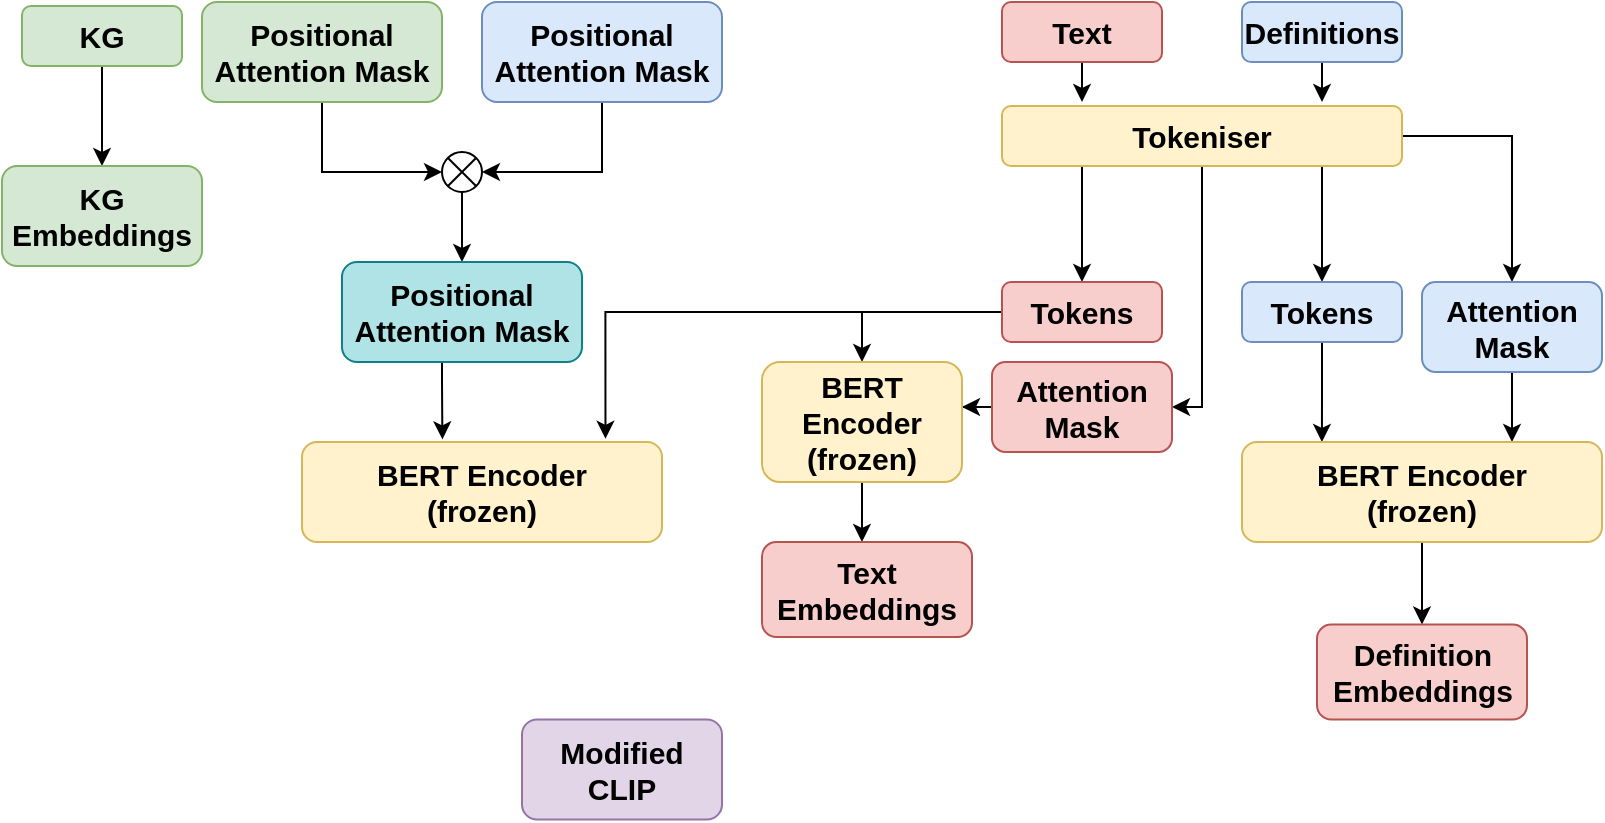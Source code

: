 <mxfile version="20.8.23" type="github">
  <diagram name="Page-1" id="fjar_nkzWUIpd5tAeYpq">
    <mxGraphModel dx="229" dy="140" grid="1" gridSize="10" guides="1" tooltips="1" connect="1" arrows="1" fold="1" page="1" pageScale="1" pageWidth="850" pageHeight="1100" math="0" shadow="0">
      <root>
        <mxCell id="0" />
        <mxCell id="1" parent="0" />
        <mxCell id="jYEkmaBmbolBZdS-Ya5m-19" style="edgeStyle=orthogonalEdgeStyle;rounded=0;orthogonalLoop=1;jettySize=auto;html=1;entryX=0.5;entryY=0;entryDx=0;entryDy=0;fontSize=15;" edge="1" parent="1" source="jYEkmaBmbolBZdS-Ya5m-2" target="jYEkmaBmbolBZdS-Ya5m-16">
          <mxGeometry relative="1" as="geometry">
            <Array as="points">
              <mxPoint x="670" y="120" />
              <mxPoint x="670" y="120" />
            </Array>
          </mxGeometry>
        </mxCell>
        <mxCell id="jYEkmaBmbolBZdS-Ya5m-20" style="edgeStyle=orthogonalEdgeStyle;rounded=0;orthogonalLoop=1;jettySize=auto;html=1;entryX=0.5;entryY=0;entryDx=0;entryDy=0;fontSize=15;" edge="1" parent="1" source="jYEkmaBmbolBZdS-Ya5m-2" target="jYEkmaBmbolBZdS-Ya5m-15">
          <mxGeometry relative="1" as="geometry" />
        </mxCell>
        <mxCell id="jYEkmaBmbolBZdS-Ya5m-35" style="edgeStyle=orthogonalEdgeStyle;rounded=0;orthogonalLoop=1;jettySize=auto;html=1;entryX=0.5;entryY=0;entryDx=0;entryDy=0;fontSize=15;" edge="1" parent="1" source="jYEkmaBmbolBZdS-Ya5m-2" target="jYEkmaBmbolBZdS-Ya5m-14">
          <mxGeometry relative="1" as="geometry">
            <Array as="points">
              <mxPoint x="550" y="130" />
              <mxPoint x="550" y="130" />
            </Array>
          </mxGeometry>
        </mxCell>
        <mxCell id="jYEkmaBmbolBZdS-Ya5m-67" style="edgeStyle=orthogonalEdgeStyle;rounded=0;orthogonalLoop=1;jettySize=auto;html=1;entryX=1;entryY=0.5;entryDx=0;entryDy=0;fontSize=15;" edge="1" parent="1" source="jYEkmaBmbolBZdS-Ya5m-2" target="jYEkmaBmbolBZdS-Ya5m-13">
          <mxGeometry relative="1" as="geometry">
            <Array as="points">
              <mxPoint x="610" y="233" />
            </Array>
          </mxGeometry>
        </mxCell>
        <mxCell id="jYEkmaBmbolBZdS-Ya5m-2" value="&lt;b&gt;&lt;font style=&quot;font-size: 15px;&quot;&gt;Tokeniser&lt;/font&gt;&lt;/b&gt;" style="rounded=1;whiteSpace=wrap;html=1;fontSize=15;fillColor=#fff2cc;strokeColor=#d6b656;" vertex="1" parent="1">
          <mxGeometry x="510" y="82" width="200" height="30" as="geometry" />
        </mxCell>
        <mxCell id="jYEkmaBmbolBZdS-Ya5m-12" style="edgeStyle=orthogonalEdgeStyle;rounded=0;orthogonalLoop=1;jettySize=auto;html=1;fontSize=15;" edge="1" parent="1" source="jYEkmaBmbolBZdS-Ya5m-3">
          <mxGeometry relative="1" as="geometry">
            <mxPoint x="550" y="80" as="targetPoint" />
          </mxGeometry>
        </mxCell>
        <mxCell id="jYEkmaBmbolBZdS-Ya5m-3" value="&lt;b&gt;&lt;font style=&quot;font-size: 15px;&quot;&gt;Text&lt;/font&gt;&lt;/b&gt;" style="rounded=1;whiteSpace=wrap;html=1;fontSize=15;fillColor=#f8cecc;strokeColor=#b85450;" vertex="1" parent="1">
          <mxGeometry x="510" y="30" width="80" height="30" as="geometry" />
        </mxCell>
        <mxCell id="jYEkmaBmbolBZdS-Ya5m-11" style="edgeStyle=orthogonalEdgeStyle;rounded=0;orthogonalLoop=1;jettySize=auto;html=1;fontSize=15;" edge="1" parent="1" source="jYEkmaBmbolBZdS-Ya5m-4">
          <mxGeometry relative="1" as="geometry">
            <mxPoint x="670" y="80" as="targetPoint" />
          </mxGeometry>
        </mxCell>
        <mxCell id="jYEkmaBmbolBZdS-Ya5m-4" value="&lt;b&gt;&lt;font style=&quot;font-size: 15px;&quot;&gt;Definitions&lt;/font&gt;&lt;/b&gt;" style="rounded=1;whiteSpace=wrap;html=1;fontSize=15;fillColor=#dae8fc;strokeColor=#6c8ebf;" vertex="1" parent="1">
          <mxGeometry x="630" y="30" width="80" height="30" as="geometry" />
        </mxCell>
        <mxCell id="jYEkmaBmbolBZdS-Ya5m-56" style="edgeStyle=orthogonalEdgeStyle;rounded=0;orthogonalLoop=1;jettySize=auto;html=1;entryX=0.5;entryY=0;entryDx=0;entryDy=0;fontSize=15;" edge="1" parent="1" source="jYEkmaBmbolBZdS-Ya5m-5" target="jYEkmaBmbolBZdS-Ya5m-26">
          <mxGeometry relative="1" as="geometry" />
        </mxCell>
        <mxCell id="jYEkmaBmbolBZdS-Ya5m-5" value="&lt;b&gt;&lt;font style=&quot;font-size: 15px;&quot;&gt;KG&lt;/font&gt;&lt;/b&gt;" style="rounded=1;whiteSpace=wrap;html=1;fontSize=15;fillColor=#d5e8d4;strokeColor=#82b366;" vertex="1" parent="1">
          <mxGeometry x="20" y="32" width="80" height="30" as="geometry" />
        </mxCell>
        <mxCell id="jYEkmaBmbolBZdS-Ya5m-71" style="edgeStyle=orthogonalEdgeStyle;rounded=0;orthogonalLoop=1;jettySize=auto;html=1;entryX=1;entryY=0.375;entryDx=0;entryDy=0;entryPerimeter=0;fontSize=15;" edge="1" parent="1" source="jYEkmaBmbolBZdS-Ya5m-13" target="jYEkmaBmbolBZdS-Ya5m-21">
          <mxGeometry relative="1" as="geometry" />
        </mxCell>
        <mxCell id="jYEkmaBmbolBZdS-Ya5m-13" value="&lt;b&gt;Attention&lt;br&gt;Mask&lt;/b&gt;" style="rounded=1;whiteSpace=wrap;html=1;fontSize=15;fillColor=#f8cecc;strokeColor=#b85450;" vertex="1" parent="1">
          <mxGeometry x="505" y="210" width="90" height="45" as="geometry" />
        </mxCell>
        <mxCell id="jYEkmaBmbolBZdS-Ya5m-45" style="edgeStyle=orthogonalEdgeStyle;rounded=0;orthogonalLoop=1;jettySize=auto;html=1;entryX=0.843;entryY=-0.032;entryDx=0;entryDy=0;entryPerimeter=0;fontSize=15;" edge="1" parent="1" source="jYEkmaBmbolBZdS-Ya5m-14" target="jYEkmaBmbolBZdS-Ya5m-37">
          <mxGeometry relative="1" as="geometry" />
        </mxCell>
        <mxCell id="jYEkmaBmbolBZdS-Ya5m-68" style="edgeStyle=orthogonalEdgeStyle;rounded=0;orthogonalLoop=1;jettySize=auto;html=1;entryX=0.5;entryY=0;entryDx=0;entryDy=0;fontSize=15;" edge="1" parent="1" source="jYEkmaBmbolBZdS-Ya5m-14" target="jYEkmaBmbolBZdS-Ya5m-21">
          <mxGeometry relative="1" as="geometry" />
        </mxCell>
        <mxCell id="jYEkmaBmbolBZdS-Ya5m-14" value="&lt;b&gt;Tokens&lt;/b&gt;" style="rounded=1;whiteSpace=wrap;html=1;fontSize=15;fillColor=#f8cecc;strokeColor=#b85450;" vertex="1" parent="1">
          <mxGeometry x="510" y="170" width="80" height="30" as="geometry" />
        </mxCell>
        <mxCell id="jYEkmaBmbolBZdS-Ya5m-43" style="edgeStyle=orthogonalEdgeStyle;rounded=0;orthogonalLoop=1;jettySize=auto;html=1;entryX=0.75;entryY=0;entryDx=0;entryDy=0;fontSize=15;" edge="1" parent="1" source="jYEkmaBmbolBZdS-Ya5m-15">
          <mxGeometry relative="1" as="geometry">
            <mxPoint x="765" y="250" as="targetPoint" />
          </mxGeometry>
        </mxCell>
        <mxCell id="jYEkmaBmbolBZdS-Ya5m-15" value="&lt;b&gt;Attention&lt;br&gt;Mask&lt;/b&gt;" style="rounded=1;whiteSpace=wrap;html=1;fontSize=15;fillColor=#dae8fc;strokeColor=#6c8ebf;" vertex="1" parent="1">
          <mxGeometry x="720" y="170" width="90" height="45" as="geometry" />
        </mxCell>
        <mxCell id="jYEkmaBmbolBZdS-Ya5m-42" style="edgeStyle=orthogonalEdgeStyle;rounded=0;orthogonalLoop=1;jettySize=auto;html=1;entryX=0.222;entryY=0;entryDx=0;entryDy=0;entryPerimeter=0;fontSize=15;" edge="1" parent="1" source="jYEkmaBmbolBZdS-Ya5m-16">
          <mxGeometry relative="1" as="geometry">
            <mxPoint x="669.96" y="250" as="targetPoint" />
          </mxGeometry>
        </mxCell>
        <mxCell id="jYEkmaBmbolBZdS-Ya5m-16" value="&lt;b&gt;Tokens&lt;/b&gt;" style="rounded=1;whiteSpace=wrap;html=1;fontSize=15;fillColor=#dae8fc;strokeColor=#6c8ebf;" vertex="1" parent="1">
          <mxGeometry x="630" y="170" width="80" height="30" as="geometry" />
        </mxCell>
        <mxCell id="jYEkmaBmbolBZdS-Ya5m-73" style="edgeStyle=orthogonalEdgeStyle;rounded=0;orthogonalLoop=1;jettySize=auto;html=1;entryX=0.476;entryY=0;entryDx=0;entryDy=0;entryPerimeter=0;fontSize=15;" edge="1" parent="1" source="jYEkmaBmbolBZdS-Ya5m-21" target="jYEkmaBmbolBZdS-Ya5m-61">
          <mxGeometry relative="1" as="geometry" />
        </mxCell>
        <mxCell id="jYEkmaBmbolBZdS-Ya5m-21" value="&lt;b&gt;&lt;font style=&quot;font-size: 15px;&quot;&gt;BERT Encoder&lt;br&gt;(frozen)&lt;br&gt;&lt;/font&gt;&lt;/b&gt;" style="rounded=1;whiteSpace=wrap;html=1;fontSize=15;fillColor=#fff2cc;strokeColor=#d6b656;" vertex="1" parent="1">
          <mxGeometry x="390" y="210" width="100" height="60" as="geometry" />
        </mxCell>
        <mxCell id="jYEkmaBmbolBZdS-Ya5m-29" style="edgeStyle=orthogonalEdgeStyle;rounded=0;orthogonalLoop=1;jettySize=auto;html=1;entryX=0;entryY=0.5;entryDx=0;entryDy=0;entryPerimeter=0;fontSize=15;" edge="1" parent="1" source="jYEkmaBmbolBZdS-Ya5m-23" target="jYEkmaBmbolBZdS-Ya5m-28">
          <mxGeometry relative="1" as="geometry" />
        </mxCell>
        <mxCell id="jYEkmaBmbolBZdS-Ya5m-23" value="&lt;b&gt;&lt;font style=&quot;font-size: 15px;&quot;&gt;Positional Attention Mask&lt;/font&gt;&lt;/b&gt;" style="rounded=1;whiteSpace=wrap;html=1;fontSize=15;fillColor=#d5e8d4;strokeColor=#82b366;" vertex="1" parent="1">
          <mxGeometry x="110" y="30" width="120" height="50" as="geometry" />
        </mxCell>
        <mxCell id="jYEkmaBmbolBZdS-Ya5m-30" style="edgeStyle=orthogonalEdgeStyle;rounded=0;orthogonalLoop=1;jettySize=auto;html=1;entryX=1;entryY=0.5;entryDx=0;entryDy=0;entryPerimeter=0;fontSize=15;" edge="1" parent="1" source="jYEkmaBmbolBZdS-Ya5m-25" target="jYEkmaBmbolBZdS-Ya5m-28">
          <mxGeometry relative="1" as="geometry" />
        </mxCell>
        <mxCell id="jYEkmaBmbolBZdS-Ya5m-25" value="&lt;b&gt;&lt;font style=&quot;font-size: 15px;&quot;&gt;Positional Attention Mask&lt;/font&gt;&lt;/b&gt;" style="rounded=1;whiteSpace=wrap;html=1;fontSize=15;fillColor=#dae8fc;strokeColor=#6c8ebf;" vertex="1" parent="1">
          <mxGeometry x="250" y="30" width="120" height="50" as="geometry" />
        </mxCell>
        <mxCell id="jYEkmaBmbolBZdS-Ya5m-26" value="&lt;b&gt;&lt;font style=&quot;font-size: 15px;&quot;&gt;KG&lt;br&gt;Embeddings&lt;br&gt;&lt;/font&gt;&lt;/b&gt;" style="rounded=1;whiteSpace=wrap;html=1;fontSize=15;fillColor=#d5e8d4;strokeColor=#82b366;" vertex="1" parent="1">
          <mxGeometry x="10" y="112" width="100" height="50" as="geometry" />
        </mxCell>
        <mxCell id="jYEkmaBmbolBZdS-Ya5m-33" style="edgeStyle=orthogonalEdgeStyle;rounded=0;orthogonalLoop=1;jettySize=auto;html=1;entryX=0.5;entryY=0;entryDx=0;entryDy=0;fontSize=15;" edge="1" parent="1" source="jYEkmaBmbolBZdS-Ya5m-28" target="jYEkmaBmbolBZdS-Ya5m-31">
          <mxGeometry relative="1" as="geometry" />
        </mxCell>
        <mxCell id="jYEkmaBmbolBZdS-Ya5m-28" value="" style="verticalLabelPosition=bottom;verticalAlign=top;html=1;shape=mxgraph.flowchart.or;fontSize=15;" vertex="1" parent="1">
          <mxGeometry x="230" y="105" width="20" height="20" as="geometry" />
        </mxCell>
        <mxCell id="jYEkmaBmbolBZdS-Ya5m-44" style="edgeStyle=orthogonalEdgeStyle;rounded=0;orthogonalLoop=1;jettySize=auto;html=1;entryX=0.39;entryY=-0.026;entryDx=0;entryDy=0;entryPerimeter=0;fontSize=15;" edge="1" parent="1" source="jYEkmaBmbolBZdS-Ya5m-31" target="jYEkmaBmbolBZdS-Ya5m-37">
          <mxGeometry relative="1" as="geometry">
            <Array as="points">
              <mxPoint x="230" y="220" />
              <mxPoint x="230" y="220" />
            </Array>
          </mxGeometry>
        </mxCell>
        <mxCell id="jYEkmaBmbolBZdS-Ya5m-31" value="&lt;b&gt;&lt;font style=&quot;font-size: 15px;&quot;&gt;Positional Attention Mask&lt;/font&gt;&lt;/b&gt;" style="rounded=1;whiteSpace=wrap;html=1;fontSize=15;fillColor=#b0e3e6;strokeColor=#0e8088;" vertex="1" parent="1">
          <mxGeometry x="180" y="160" width="120" height="50" as="geometry" />
        </mxCell>
        <mxCell id="jYEkmaBmbolBZdS-Ya5m-37" value="&lt;b&gt;&lt;font style=&quot;font-size: 15px;&quot;&gt;BERT Encoder&lt;br&gt;(frozen)&lt;br&gt;&lt;/font&gt;&lt;/b&gt;" style="rounded=1;whiteSpace=wrap;html=1;fontSize=15;fillColor=#fff2cc;strokeColor=#d6b656;" vertex="1" parent="1">
          <mxGeometry x="160" y="250" width="180" height="50" as="geometry" />
        </mxCell>
        <mxCell id="jYEkmaBmbolBZdS-Ya5m-46" value="&lt;b&gt;&lt;font style=&quot;font-size: 15px;&quot;&gt;Modified CLIP&lt;br&gt;&lt;/font&gt;&lt;/b&gt;" style="rounded=1;whiteSpace=wrap;html=1;fontSize=15;fillColor=#e1d5e7;strokeColor=#9673a6;" vertex="1" parent="1">
          <mxGeometry x="270" y="388.75" width="100" height="50" as="geometry" />
        </mxCell>
        <mxCell id="jYEkmaBmbolBZdS-Ya5m-64" style="edgeStyle=orthogonalEdgeStyle;rounded=0;orthogonalLoop=1;jettySize=auto;html=1;entryX=0.5;entryY=0;entryDx=0;entryDy=0;fontSize=15;" edge="1" parent="1" source="jYEkmaBmbolBZdS-Ya5m-59" target="jYEkmaBmbolBZdS-Ya5m-63">
          <mxGeometry relative="1" as="geometry" />
        </mxCell>
        <mxCell id="jYEkmaBmbolBZdS-Ya5m-59" value="&lt;b&gt;&lt;font style=&quot;font-size: 15px;&quot;&gt;BERT Encoder&lt;br&gt;(frozen)&lt;br&gt;&lt;/font&gt;&lt;/b&gt;" style="rounded=1;whiteSpace=wrap;html=1;fontSize=15;fillColor=#fff2cc;strokeColor=#d6b656;" vertex="1" parent="1">
          <mxGeometry x="630" y="250" width="180" height="50" as="geometry" />
        </mxCell>
        <mxCell id="jYEkmaBmbolBZdS-Ya5m-61" value="&lt;b&gt;Text&lt;br&gt;Embeddings&lt;/b&gt;" style="rounded=1;whiteSpace=wrap;html=1;fontSize=15;fillColor=#f8cecc;strokeColor=#b85450;" vertex="1" parent="1">
          <mxGeometry x="390" y="300" width="105" height="47.5" as="geometry" />
        </mxCell>
        <mxCell id="jYEkmaBmbolBZdS-Ya5m-63" value="&lt;b&gt;Definition&lt;br&gt;Embeddings&lt;/b&gt;" style="rounded=1;whiteSpace=wrap;html=1;fontSize=15;fillColor=#f8cecc;strokeColor=#b85450;" vertex="1" parent="1">
          <mxGeometry x="667.5" y="341.25" width="105" height="47.5" as="geometry" />
        </mxCell>
      </root>
    </mxGraphModel>
  </diagram>
</mxfile>
